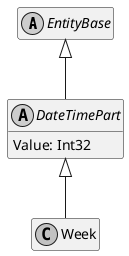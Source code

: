 ﻿@startuml
skinparam monochrome true
hide empty members

abstract class EntityBase {
}

EntityBase <|-- DateTimePart

abstract class DateTimePart {
    Value: Int32
}

DateTimePart <|-- Week

class Week {
}

@enduml
